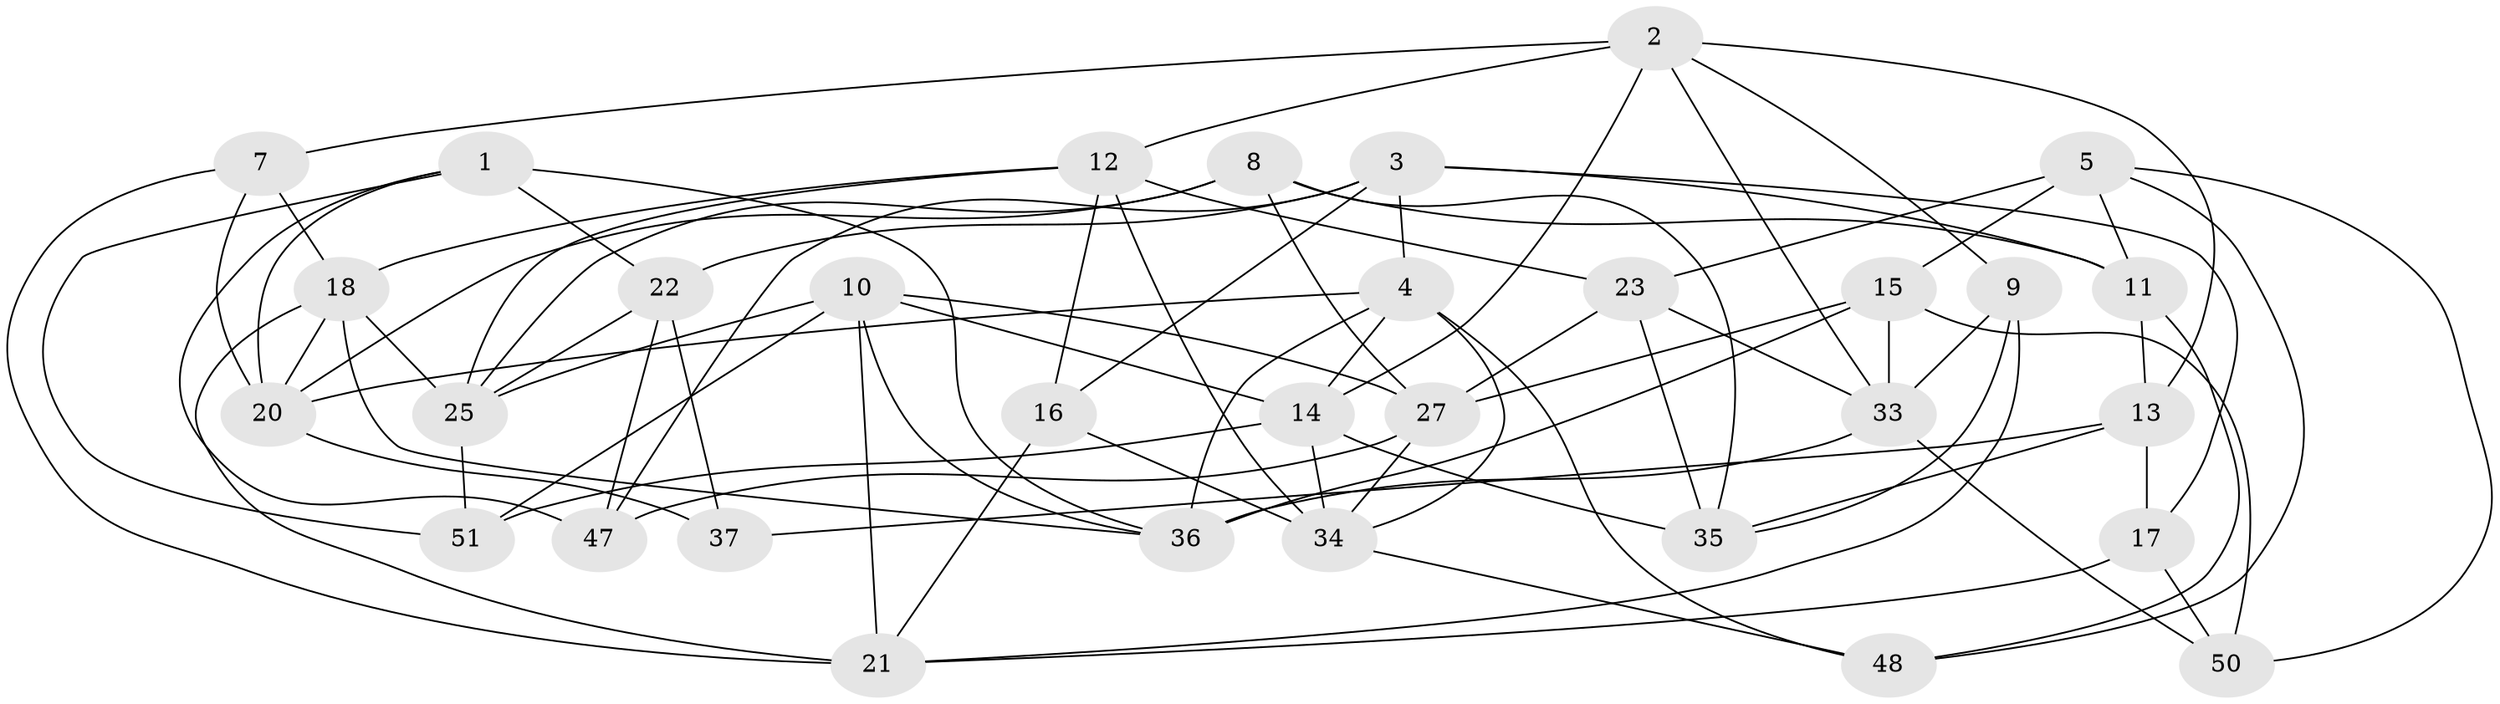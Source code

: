 // original degree distribution, {4: 1.0}
// Generated by graph-tools (version 1.1) at 2025/42/03/06/25 10:42:18]
// undirected, 32 vertices, 82 edges
graph export_dot {
graph [start="1"]
  node [color=gray90,style=filled];
  1 [super="+28"];
  2 [super="+6"];
  3 [super="+19"];
  4 [super="+24"];
  5 [super="+30"];
  7;
  8 [super="+45"];
  9;
  10 [super="+46"];
  11 [super="+43"];
  12 [super="+29"];
  13 [super="+53"];
  14 [super="+39"];
  15 [super="+38"];
  16;
  17;
  18 [super="+26"];
  20 [super="+31"];
  21 [super="+44"];
  22 [super="+54"];
  23 [super="+42"];
  25 [super="+32"];
  27 [super="+52"];
  33 [super="+55"];
  34 [super="+40"];
  35 [super="+41"];
  36 [super="+49"];
  37;
  47;
  48;
  50;
  51;
  1 -- 47;
  1 -- 51;
  1 -- 22 [weight=2];
  1 -- 20;
  1 -- 36;
  2 -- 13;
  2 -- 7;
  2 -- 33;
  2 -- 9;
  2 -- 12;
  2 -- 14;
  3 -- 11;
  3 -- 47;
  3 -- 16;
  3 -- 17;
  3 -- 4;
  3 -- 22;
  4 -- 34;
  4 -- 14;
  4 -- 48;
  4 -- 20;
  4 -- 36;
  5 -- 23;
  5 -- 15 [weight=2];
  5 -- 11;
  5 -- 48;
  5 -- 50;
  7 -- 18;
  7 -- 20;
  7 -- 21;
  8 -- 35;
  8 -- 25;
  8 -- 11 [weight=2];
  8 -- 27;
  8 -- 20;
  9 -- 33;
  9 -- 35;
  9 -- 21;
  10 -- 25;
  10 -- 51;
  10 -- 27;
  10 -- 36;
  10 -- 21;
  10 -- 14;
  11 -- 48;
  11 -- 13;
  12 -- 16;
  12 -- 18;
  12 -- 25;
  12 -- 23;
  12 -- 34;
  13 -- 37 [weight=2];
  13 -- 35;
  13 -- 17;
  14 -- 51;
  14 -- 35;
  14 -- 34;
  15 -- 27;
  15 -- 33;
  15 -- 50;
  15 -- 36;
  16 -- 21;
  16 -- 34;
  17 -- 21;
  17 -- 50;
  18 -- 21;
  18 -- 36;
  18 -- 20;
  18 -- 25;
  20 -- 37;
  22 -- 37;
  22 -- 25;
  22 -- 47;
  23 -- 35 [weight=2];
  23 -- 27;
  23 -- 33;
  25 -- 51;
  27 -- 47;
  27 -- 34;
  33 -- 36;
  33 -- 50;
  34 -- 48;
}
